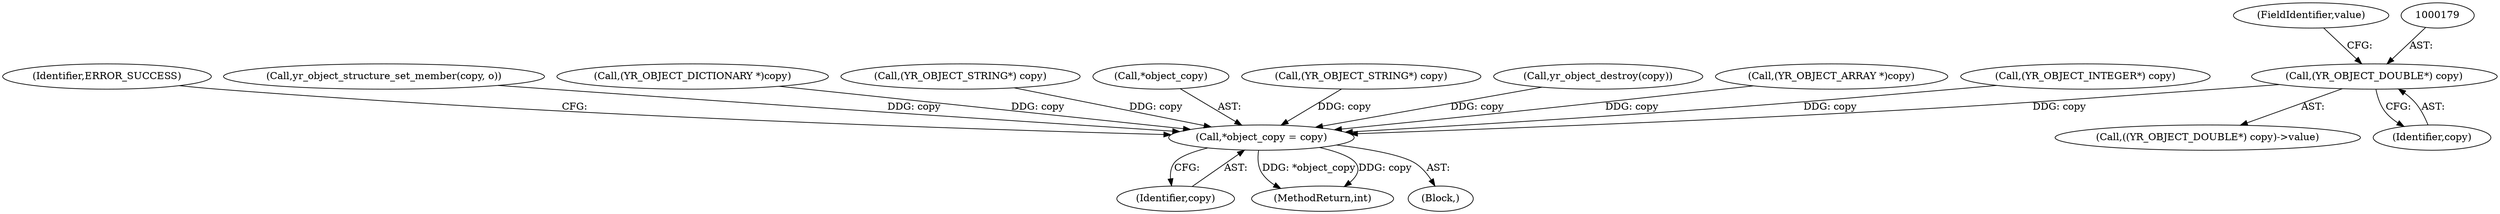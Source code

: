 digraph "0_yara_053e67e3ec81cc9268ce30eaf0d6663d8639ed1e_0@pointer" {
"1000178" [label="(Call,(YR_OBJECT_DOUBLE*) copy)"];
"1000302" [label="(Call,*object_copy = copy)"];
"1000307" [label="(Identifier,ERROR_SUCCESS)"];
"1000254" [label="(Call,yr_object_structure_set_member(copy, o))"];
"1000293" [label="(Call,(YR_OBJECT_DICTIONARY *)copy)"];
"1000169" [label="(Call,(YR_OBJECT_STRING*) copy)"];
"1000303" [label="(Call,*object_copy)"];
"1000302" [label="(Call,*object_copy = copy)"];
"1000155" [label="(Call,(YR_OBJECT_STRING*) copy)"];
"1000178" [label="(Call,(YR_OBJECT_DOUBLE*) copy)"];
"1000305" [label="(Identifier,copy)"];
"1000208" [label="(Call,yr_object_destroy(copy))"];
"1000276" [label="(Call,(YR_OBJECT_ARRAY *)copy)"];
"1000133" [label="(Call,(YR_OBJECT_INTEGER*) copy)"];
"1000308" [label="(MethodReturn,int)"];
"1000177" [label="(Call,((YR_OBJECT_DOUBLE*) copy)->value)"];
"1000103" [label="(Block,)"];
"1000181" [label="(FieldIdentifier,value)"];
"1000180" [label="(Identifier,copy)"];
"1000178" -> "1000177"  [label="AST: "];
"1000178" -> "1000180"  [label="CFG: "];
"1000179" -> "1000178"  [label="AST: "];
"1000180" -> "1000178"  [label="AST: "];
"1000181" -> "1000178"  [label="CFG: "];
"1000178" -> "1000302"  [label="DDG: copy"];
"1000302" -> "1000103"  [label="AST: "];
"1000302" -> "1000305"  [label="CFG: "];
"1000303" -> "1000302"  [label="AST: "];
"1000305" -> "1000302"  [label="AST: "];
"1000307" -> "1000302"  [label="CFG: "];
"1000302" -> "1000308"  [label="DDG: *object_copy"];
"1000302" -> "1000308"  [label="DDG: copy"];
"1000208" -> "1000302"  [label="DDG: copy"];
"1000155" -> "1000302"  [label="DDG: copy"];
"1000254" -> "1000302"  [label="DDG: copy"];
"1000276" -> "1000302"  [label="DDG: copy"];
"1000293" -> "1000302"  [label="DDG: copy"];
"1000133" -> "1000302"  [label="DDG: copy"];
"1000169" -> "1000302"  [label="DDG: copy"];
}
